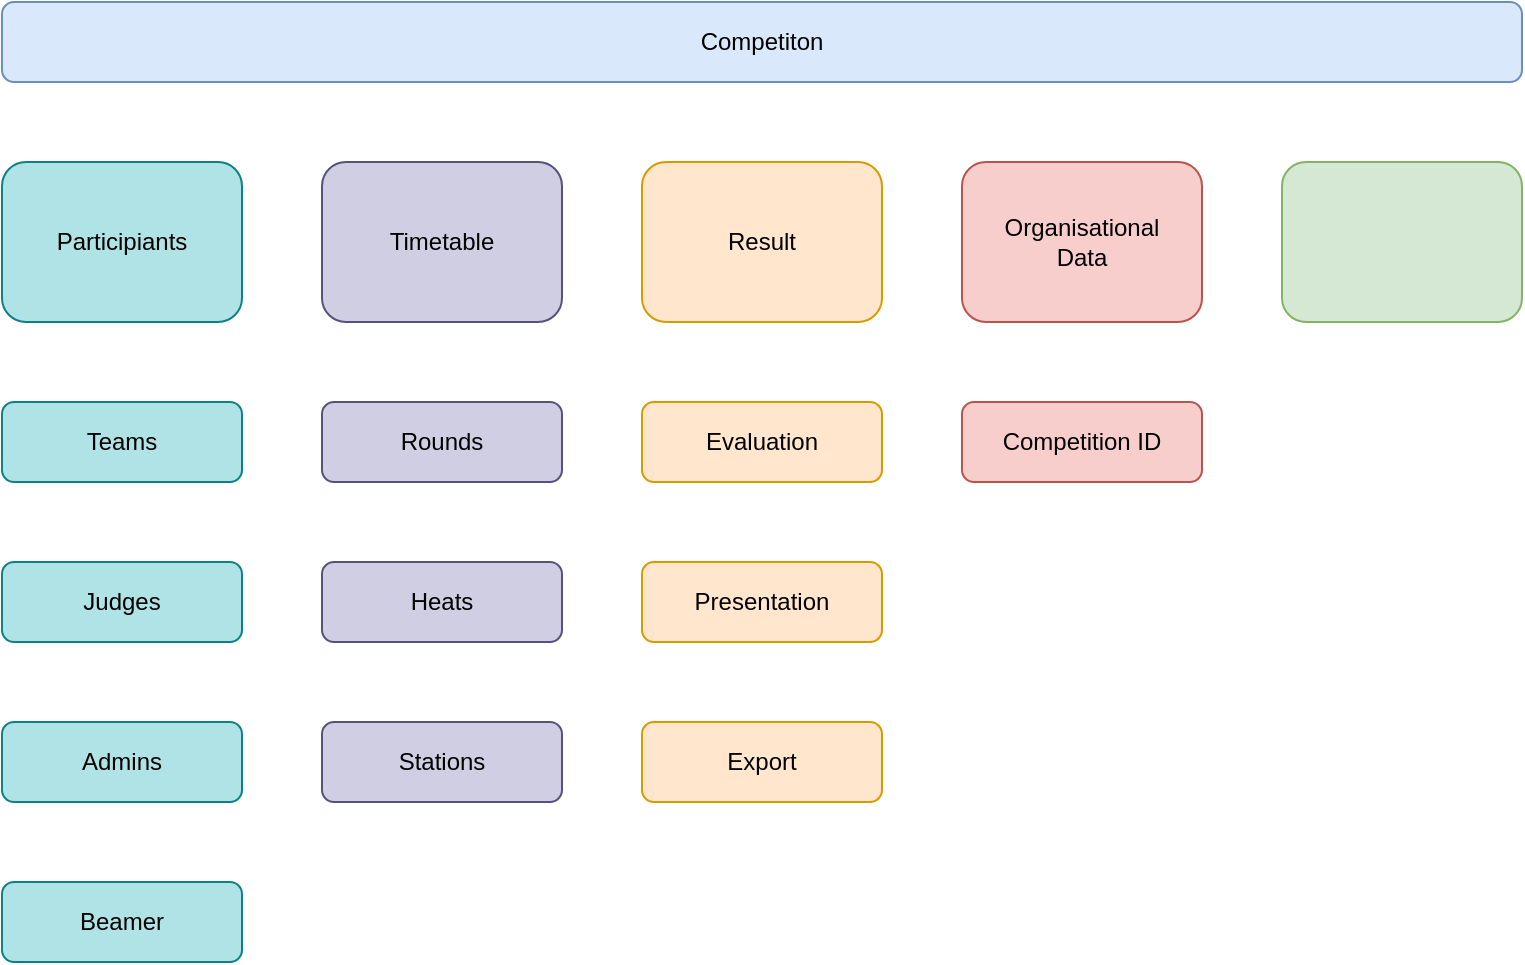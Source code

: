 <mxfile version="15.7.0" type="github"><diagram id="3HaTClVTUHiUehQN3nwS" name="Page-1"><mxGraphModel dx="1630" dy="1064" grid="1" gridSize="10" guides="1" tooltips="1" connect="1" arrows="1" fold="1" page="1" pageScale="1" pageWidth="850" pageHeight="1100" math="0" shadow="0"><root><mxCell id="0"/><mxCell id="1" parent="0"/><mxCell id="GX6soFiJBkMvU4ADAdSQ-1" value="Competiton" style="rounded=1;whiteSpace=wrap;html=1;fillColor=#dae8fc;strokeColor=#6c8ebf;" vertex="1" parent="1"><mxGeometry x="40" y="40" width="760" height="40" as="geometry"/></mxCell><mxCell id="GX6soFiJBkMvU4ADAdSQ-2" value="Participiants" style="rounded=1;whiteSpace=wrap;html=1;fillColor=#b0e3e6;strokeColor=#0e8088;" vertex="1" parent="1"><mxGeometry x="40" y="120" width="120" height="80" as="geometry"/></mxCell><mxCell id="GX6soFiJBkMvU4ADAdSQ-3" value="Timetable" style="rounded=1;whiteSpace=wrap;html=1;fillColor=#d0cee2;strokeColor=#56517e;" vertex="1" parent="1"><mxGeometry x="200" y="120" width="120" height="80" as="geometry"/></mxCell><mxCell id="GX6soFiJBkMvU4ADAdSQ-4" value="Result" style="rounded=1;whiteSpace=wrap;html=1;fillColor=#ffe6cc;strokeColor=#d79b00;" vertex="1" parent="1"><mxGeometry x="360" y="120" width="120" height="80" as="geometry"/></mxCell><mxCell id="GX6soFiJBkMvU4ADAdSQ-5" value="Organisational&lt;br&gt;Data" style="rounded=1;whiteSpace=wrap;html=1;fillColor=#f8cecc;strokeColor=#b85450;" vertex="1" parent="1"><mxGeometry x="520" y="120" width="120" height="80" as="geometry"/></mxCell><mxCell id="GX6soFiJBkMvU4ADAdSQ-6" value="" style="rounded=1;whiteSpace=wrap;html=1;fillColor=#d5e8d4;strokeColor=#82b366;" vertex="1" parent="1"><mxGeometry x="680" y="120" width="120" height="80" as="geometry"/></mxCell><mxCell id="GX6soFiJBkMvU4ADAdSQ-7" value="Teams" style="rounded=1;whiteSpace=wrap;html=1;fillColor=#b0e3e6;strokeColor=#0e8088;" vertex="1" parent="1"><mxGeometry x="40" y="240" width="120" height="40" as="geometry"/></mxCell><mxCell id="GX6soFiJBkMvU4ADAdSQ-8" value="Judges" style="rounded=1;whiteSpace=wrap;html=1;fillColor=#b0e3e6;strokeColor=#0e8088;" vertex="1" parent="1"><mxGeometry x="40" y="320" width="120" height="40" as="geometry"/></mxCell><mxCell id="GX6soFiJBkMvU4ADAdSQ-9" value="Admins" style="rounded=1;whiteSpace=wrap;html=1;fillColor=#b0e3e6;strokeColor=#0e8088;" vertex="1" parent="1"><mxGeometry x="40" y="400" width="120" height="40" as="geometry"/></mxCell><mxCell id="GX6soFiJBkMvU4ADAdSQ-10" value="Beamer" style="rounded=1;whiteSpace=wrap;html=1;fillColor=#b0e3e6;strokeColor=#0e8088;" vertex="1" parent="1"><mxGeometry x="40" y="480" width="120" height="40" as="geometry"/></mxCell><mxCell id="GX6soFiJBkMvU4ADAdSQ-11" value="Rounds" style="rounded=1;whiteSpace=wrap;html=1;fillColor=#d0cee2;strokeColor=#56517e;" vertex="1" parent="1"><mxGeometry x="200" y="240" width="120" height="40" as="geometry"/></mxCell><mxCell id="GX6soFiJBkMvU4ADAdSQ-12" value="Heats" style="rounded=1;whiteSpace=wrap;html=1;fillColor=#d0cee2;strokeColor=#56517e;" vertex="1" parent="1"><mxGeometry x="200" y="320" width="120" height="40" as="geometry"/></mxCell><mxCell id="GX6soFiJBkMvU4ADAdSQ-13" value="Stations" style="rounded=1;whiteSpace=wrap;html=1;fillColor=#d0cee2;strokeColor=#56517e;" vertex="1" parent="1"><mxGeometry x="200" y="400" width="120" height="40" as="geometry"/></mxCell><mxCell id="GX6soFiJBkMvU4ADAdSQ-14" value="Evaluation" style="rounded=1;whiteSpace=wrap;html=1;fillColor=#ffe6cc;strokeColor=#d79b00;" vertex="1" parent="1"><mxGeometry x="360" y="240" width="120" height="40" as="geometry"/></mxCell><mxCell id="GX6soFiJBkMvU4ADAdSQ-15" value="Presentation" style="rounded=1;whiteSpace=wrap;html=1;fillColor=#ffe6cc;strokeColor=#d79b00;" vertex="1" parent="1"><mxGeometry x="360" y="320" width="120" height="40" as="geometry"/></mxCell><mxCell id="GX6soFiJBkMvU4ADAdSQ-16" value="Export" style="rounded=1;whiteSpace=wrap;html=1;fillColor=#ffe6cc;strokeColor=#d79b00;" vertex="1" parent="1"><mxGeometry x="360" y="400" width="120" height="40" as="geometry"/></mxCell><mxCell id="GX6soFiJBkMvU4ADAdSQ-17" value="Competition ID" style="rounded=1;whiteSpace=wrap;html=1;fillColor=#f8cecc;strokeColor=#b85450;" vertex="1" parent="1"><mxGeometry x="520" y="240" width="120" height="40" as="geometry"/></mxCell></root></mxGraphModel></diagram></mxfile>
